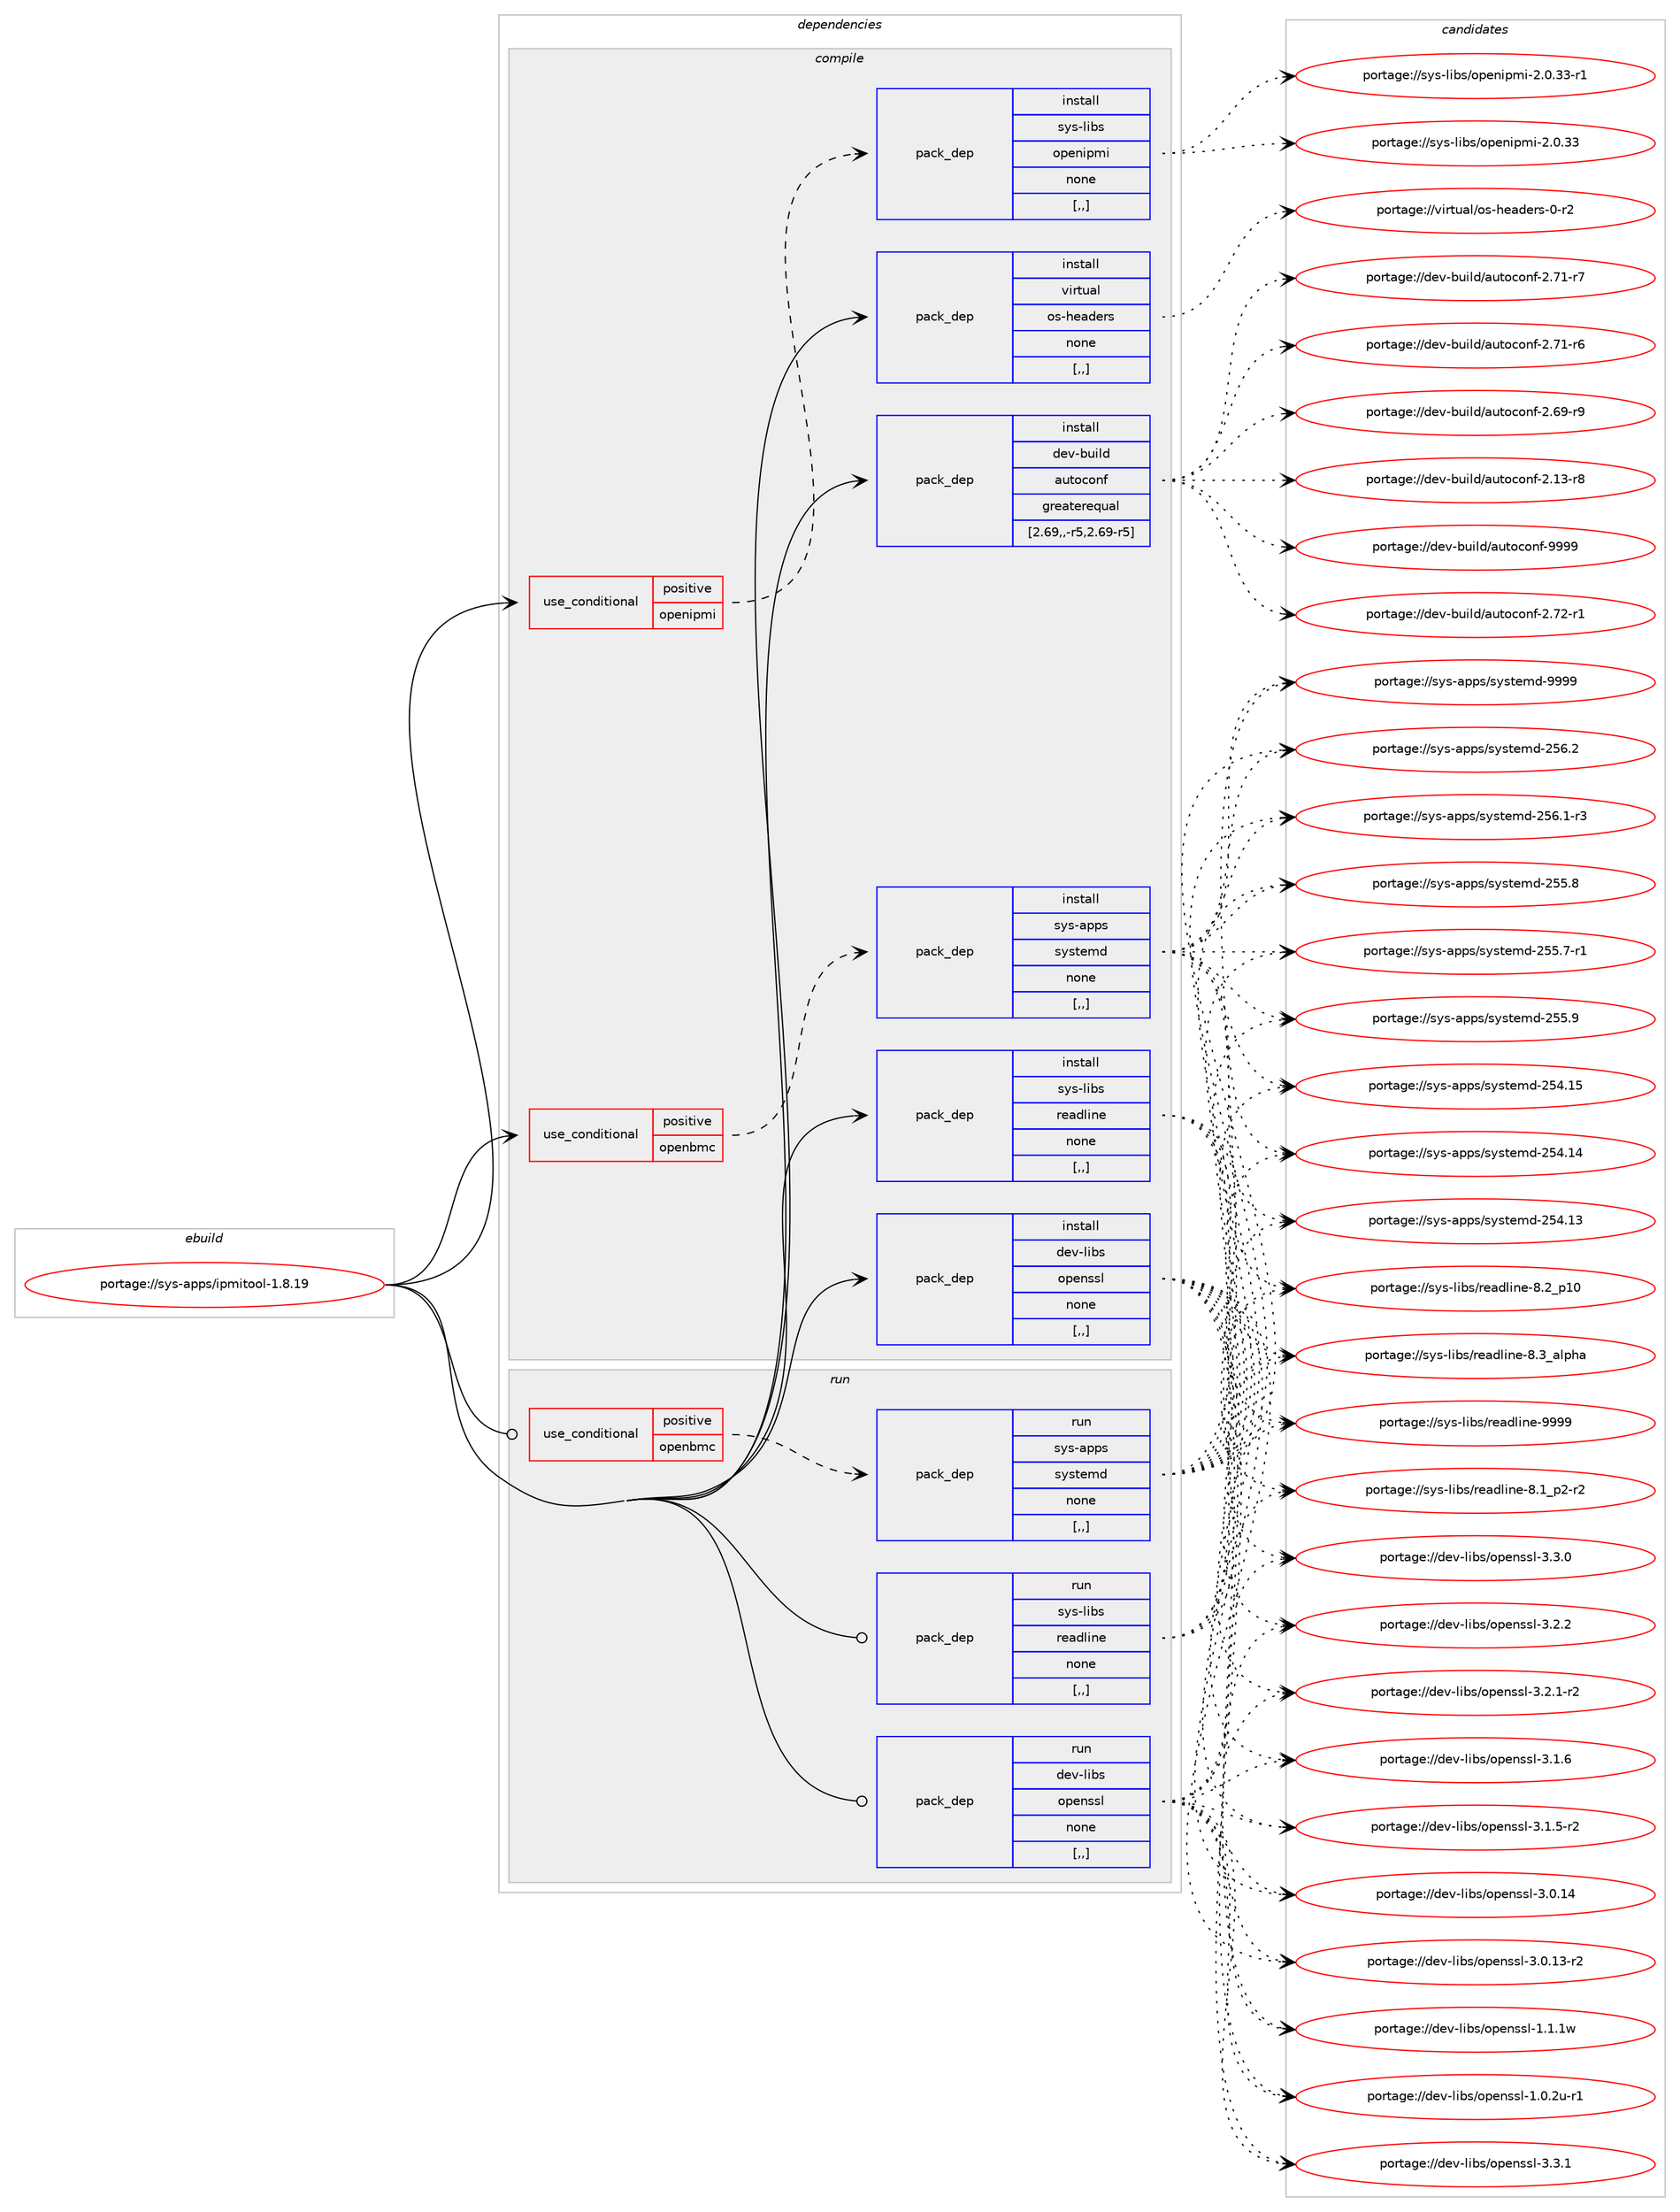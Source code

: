 digraph prolog {

# *************
# Graph options
# *************

newrank=true;
concentrate=true;
compound=true;
graph [rankdir=LR,fontname=Helvetica,fontsize=10,ranksep=1.5];#, ranksep=2.5, nodesep=0.2];
edge  [arrowhead=vee];
node  [fontname=Helvetica,fontsize=10];

# **********
# The ebuild
# **********

subgraph cluster_leftcol {
color=gray;
label=<<i>ebuild</i>>;
id [label="portage://sys-apps/ipmitool-1.8.19", color=red, width=4, href="../sys-apps/ipmitool-1.8.19.svg"];
}

# ****************
# The dependencies
# ****************

subgraph cluster_midcol {
color=gray;
label=<<i>dependencies</i>>;
subgraph cluster_compile {
fillcolor="#eeeeee";
style=filled;
label=<<i>compile</i>>;
subgraph cond110652 {
dependency418836 [label=<<TABLE BORDER="0" CELLBORDER="1" CELLSPACING="0" CELLPADDING="4"><TR><TD ROWSPAN="3" CELLPADDING="10">use_conditional</TD></TR><TR><TD>positive</TD></TR><TR><TD>openbmc</TD></TR></TABLE>>, shape=none, color=red];
subgraph pack305245 {
dependency418837 [label=<<TABLE BORDER="0" CELLBORDER="1" CELLSPACING="0" CELLPADDING="4" WIDTH="220"><TR><TD ROWSPAN="6" CELLPADDING="30">pack_dep</TD></TR><TR><TD WIDTH="110">install</TD></TR><TR><TD>sys-apps</TD></TR><TR><TD>systemd</TD></TR><TR><TD>none</TD></TR><TR><TD>[,,]</TD></TR></TABLE>>, shape=none, color=blue];
}
dependency418836:e -> dependency418837:w [weight=20,style="dashed",arrowhead="vee"];
}
id:e -> dependency418836:w [weight=20,style="solid",arrowhead="vee"];
subgraph cond110653 {
dependency418838 [label=<<TABLE BORDER="0" CELLBORDER="1" CELLSPACING="0" CELLPADDING="4"><TR><TD ROWSPAN="3" CELLPADDING="10">use_conditional</TD></TR><TR><TD>positive</TD></TR><TR><TD>openipmi</TD></TR></TABLE>>, shape=none, color=red];
subgraph pack305246 {
dependency418839 [label=<<TABLE BORDER="0" CELLBORDER="1" CELLSPACING="0" CELLPADDING="4" WIDTH="220"><TR><TD ROWSPAN="6" CELLPADDING="30">pack_dep</TD></TR><TR><TD WIDTH="110">install</TD></TR><TR><TD>sys-libs</TD></TR><TR><TD>openipmi</TD></TR><TR><TD>none</TD></TR><TR><TD>[,,]</TD></TR></TABLE>>, shape=none, color=blue];
}
dependency418838:e -> dependency418839:w [weight=20,style="dashed",arrowhead="vee"];
}
id:e -> dependency418838:w [weight=20,style="solid",arrowhead="vee"];
subgraph pack305247 {
dependency418840 [label=<<TABLE BORDER="0" CELLBORDER="1" CELLSPACING="0" CELLPADDING="4" WIDTH="220"><TR><TD ROWSPAN="6" CELLPADDING="30">pack_dep</TD></TR><TR><TD WIDTH="110">install</TD></TR><TR><TD>dev-build</TD></TR><TR><TD>autoconf</TD></TR><TR><TD>greaterequal</TD></TR><TR><TD>[2.69,,-r5,2.69-r5]</TD></TR></TABLE>>, shape=none, color=blue];
}
id:e -> dependency418840:w [weight=20,style="solid",arrowhead="vee"];
subgraph pack305248 {
dependency418841 [label=<<TABLE BORDER="0" CELLBORDER="1" CELLSPACING="0" CELLPADDING="4" WIDTH="220"><TR><TD ROWSPAN="6" CELLPADDING="30">pack_dep</TD></TR><TR><TD WIDTH="110">install</TD></TR><TR><TD>dev-libs</TD></TR><TR><TD>openssl</TD></TR><TR><TD>none</TD></TR><TR><TD>[,,]</TD></TR></TABLE>>, shape=none, color=blue];
}
id:e -> dependency418841:w [weight=20,style="solid",arrowhead="vee"];
subgraph pack305249 {
dependency418842 [label=<<TABLE BORDER="0" CELLBORDER="1" CELLSPACING="0" CELLPADDING="4" WIDTH="220"><TR><TD ROWSPAN="6" CELLPADDING="30">pack_dep</TD></TR><TR><TD WIDTH="110">install</TD></TR><TR><TD>sys-libs</TD></TR><TR><TD>readline</TD></TR><TR><TD>none</TD></TR><TR><TD>[,,]</TD></TR></TABLE>>, shape=none, color=blue];
}
id:e -> dependency418842:w [weight=20,style="solid",arrowhead="vee"];
subgraph pack305250 {
dependency418843 [label=<<TABLE BORDER="0" CELLBORDER="1" CELLSPACING="0" CELLPADDING="4" WIDTH="220"><TR><TD ROWSPAN="6" CELLPADDING="30">pack_dep</TD></TR><TR><TD WIDTH="110">install</TD></TR><TR><TD>virtual</TD></TR><TR><TD>os-headers</TD></TR><TR><TD>none</TD></TR><TR><TD>[,,]</TD></TR></TABLE>>, shape=none, color=blue];
}
id:e -> dependency418843:w [weight=20,style="solid",arrowhead="vee"];
}
subgraph cluster_compileandrun {
fillcolor="#eeeeee";
style=filled;
label=<<i>compile and run</i>>;
}
subgraph cluster_run {
fillcolor="#eeeeee";
style=filled;
label=<<i>run</i>>;
subgraph cond110654 {
dependency418844 [label=<<TABLE BORDER="0" CELLBORDER="1" CELLSPACING="0" CELLPADDING="4"><TR><TD ROWSPAN="3" CELLPADDING="10">use_conditional</TD></TR><TR><TD>positive</TD></TR><TR><TD>openbmc</TD></TR></TABLE>>, shape=none, color=red];
subgraph pack305251 {
dependency418845 [label=<<TABLE BORDER="0" CELLBORDER="1" CELLSPACING="0" CELLPADDING="4" WIDTH="220"><TR><TD ROWSPAN="6" CELLPADDING="30">pack_dep</TD></TR><TR><TD WIDTH="110">run</TD></TR><TR><TD>sys-apps</TD></TR><TR><TD>systemd</TD></TR><TR><TD>none</TD></TR><TR><TD>[,,]</TD></TR></TABLE>>, shape=none, color=blue];
}
dependency418844:e -> dependency418845:w [weight=20,style="dashed",arrowhead="vee"];
}
id:e -> dependency418844:w [weight=20,style="solid",arrowhead="odot"];
subgraph pack305252 {
dependency418846 [label=<<TABLE BORDER="0" CELLBORDER="1" CELLSPACING="0" CELLPADDING="4" WIDTH="220"><TR><TD ROWSPAN="6" CELLPADDING="30">pack_dep</TD></TR><TR><TD WIDTH="110">run</TD></TR><TR><TD>dev-libs</TD></TR><TR><TD>openssl</TD></TR><TR><TD>none</TD></TR><TR><TD>[,,]</TD></TR></TABLE>>, shape=none, color=blue];
}
id:e -> dependency418846:w [weight=20,style="solid",arrowhead="odot"];
subgraph pack305253 {
dependency418847 [label=<<TABLE BORDER="0" CELLBORDER="1" CELLSPACING="0" CELLPADDING="4" WIDTH="220"><TR><TD ROWSPAN="6" CELLPADDING="30">pack_dep</TD></TR><TR><TD WIDTH="110">run</TD></TR><TR><TD>sys-libs</TD></TR><TR><TD>readline</TD></TR><TR><TD>none</TD></TR><TR><TD>[,,]</TD></TR></TABLE>>, shape=none, color=blue];
}
id:e -> dependency418847:w [weight=20,style="solid",arrowhead="odot"];
}
}

# **************
# The candidates
# **************

subgraph cluster_choices {
rank=same;
color=gray;
label=<<i>candidates</i>>;

subgraph choice305245 {
color=black;
nodesep=1;
choice1151211154597112112115471151211151161011091004557575757 [label="portage://sys-apps/systemd-9999", color=red, width=4,href="../sys-apps/systemd-9999.svg"];
choice115121115459711211211547115121115116101109100455053544650 [label="portage://sys-apps/systemd-256.2", color=red, width=4,href="../sys-apps/systemd-256.2.svg"];
choice1151211154597112112115471151211151161011091004550535446494511451 [label="portage://sys-apps/systemd-256.1-r3", color=red, width=4,href="../sys-apps/systemd-256.1-r3.svg"];
choice115121115459711211211547115121115116101109100455053534657 [label="portage://sys-apps/systemd-255.9", color=red, width=4,href="../sys-apps/systemd-255.9.svg"];
choice115121115459711211211547115121115116101109100455053534656 [label="portage://sys-apps/systemd-255.8", color=red, width=4,href="../sys-apps/systemd-255.8.svg"];
choice1151211154597112112115471151211151161011091004550535346554511449 [label="portage://sys-apps/systemd-255.7-r1", color=red, width=4,href="../sys-apps/systemd-255.7-r1.svg"];
choice11512111545971121121154711512111511610110910045505352464953 [label="portage://sys-apps/systemd-254.15", color=red, width=4,href="../sys-apps/systemd-254.15.svg"];
choice11512111545971121121154711512111511610110910045505352464952 [label="portage://sys-apps/systemd-254.14", color=red, width=4,href="../sys-apps/systemd-254.14.svg"];
choice11512111545971121121154711512111511610110910045505352464951 [label="portage://sys-apps/systemd-254.13", color=red, width=4,href="../sys-apps/systemd-254.13.svg"];
dependency418837:e -> choice1151211154597112112115471151211151161011091004557575757:w [style=dotted,weight="100"];
dependency418837:e -> choice115121115459711211211547115121115116101109100455053544650:w [style=dotted,weight="100"];
dependency418837:e -> choice1151211154597112112115471151211151161011091004550535446494511451:w [style=dotted,weight="100"];
dependency418837:e -> choice115121115459711211211547115121115116101109100455053534657:w [style=dotted,weight="100"];
dependency418837:e -> choice115121115459711211211547115121115116101109100455053534656:w [style=dotted,weight="100"];
dependency418837:e -> choice1151211154597112112115471151211151161011091004550535346554511449:w [style=dotted,weight="100"];
dependency418837:e -> choice11512111545971121121154711512111511610110910045505352464953:w [style=dotted,weight="100"];
dependency418837:e -> choice11512111545971121121154711512111511610110910045505352464952:w [style=dotted,weight="100"];
dependency418837:e -> choice11512111545971121121154711512111511610110910045505352464951:w [style=dotted,weight="100"];
}
subgraph choice305246 {
color=black;
nodesep=1;
choice115121115451081059811547111112101110105112109105455046484651514511449 [label="portage://sys-libs/openipmi-2.0.33-r1", color=red, width=4,href="../sys-libs/openipmi-2.0.33-r1.svg"];
choice11512111545108105981154711111210111010511210910545504648465151 [label="portage://sys-libs/openipmi-2.0.33", color=red, width=4,href="../sys-libs/openipmi-2.0.33.svg"];
dependency418839:e -> choice115121115451081059811547111112101110105112109105455046484651514511449:w [style=dotted,weight="100"];
dependency418839:e -> choice11512111545108105981154711111210111010511210910545504648465151:w [style=dotted,weight="100"];
}
subgraph choice305247 {
color=black;
nodesep=1;
choice10010111845981171051081004797117116111991111101024557575757 [label="portage://dev-build/autoconf-9999", color=red, width=4,href="../dev-build/autoconf-9999.svg"];
choice100101118459811710510810047971171161119911111010245504655504511449 [label="portage://dev-build/autoconf-2.72-r1", color=red, width=4,href="../dev-build/autoconf-2.72-r1.svg"];
choice100101118459811710510810047971171161119911111010245504655494511455 [label="portage://dev-build/autoconf-2.71-r7", color=red, width=4,href="../dev-build/autoconf-2.71-r7.svg"];
choice100101118459811710510810047971171161119911111010245504655494511454 [label="portage://dev-build/autoconf-2.71-r6", color=red, width=4,href="../dev-build/autoconf-2.71-r6.svg"];
choice100101118459811710510810047971171161119911111010245504654574511457 [label="portage://dev-build/autoconf-2.69-r9", color=red, width=4,href="../dev-build/autoconf-2.69-r9.svg"];
choice100101118459811710510810047971171161119911111010245504649514511456 [label="portage://dev-build/autoconf-2.13-r8", color=red, width=4,href="../dev-build/autoconf-2.13-r8.svg"];
dependency418840:e -> choice10010111845981171051081004797117116111991111101024557575757:w [style=dotted,weight="100"];
dependency418840:e -> choice100101118459811710510810047971171161119911111010245504655504511449:w [style=dotted,weight="100"];
dependency418840:e -> choice100101118459811710510810047971171161119911111010245504655494511455:w [style=dotted,weight="100"];
dependency418840:e -> choice100101118459811710510810047971171161119911111010245504655494511454:w [style=dotted,weight="100"];
dependency418840:e -> choice100101118459811710510810047971171161119911111010245504654574511457:w [style=dotted,weight="100"];
dependency418840:e -> choice100101118459811710510810047971171161119911111010245504649514511456:w [style=dotted,weight="100"];
}
subgraph choice305248 {
color=black;
nodesep=1;
choice100101118451081059811547111112101110115115108455146514649 [label="portage://dev-libs/openssl-3.3.1", color=red, width=4,href="../dev-libs/openssl-3.3.1.svg"];
choice100101118451081059811547111112101110115115108455146514648 [label="portage://dev-libs/openssl-3.3.0", color=red, width=4,href="../dev-libs/openssl-3.3.0.svg"];
choice100101118451081059811547111112101110115115108455146504650 [label="portage://dev-libs/openssl-3.2.2", color=red, width=4,href="../dev-libs/openssl-3.2.2.svg"];
choice1001011184510810598115471111121011101151151084551465046494511450 [label="portage://dev-libs/openssl-3.2.1-r2", color=red, width=4,href="../dev-libs/openssl-3.2.1-r2.svg"];
choice100101118451081059811547111112101110115115108455146494654 [label="portage://dev-libs/openssl-3.1.6", color=red, width=4,href="../dev-libs/openssl-3.1.6.svg"];
choice1001011184510810598115471111121011101151151084551464946534511450 [label="portage://dev-libs/openssl-3.1.5-r2", color=red, width=4,href="../dev-libs/openssl-3.1.5-r2.svg"];
choice10010111845108105981154711111210111011511510845514648464952 [label="portage://dev-libs/openssl-3.0.14", color=red, width=4,href="../dev-libs/openssl-3.0.14.svg"];
choice100101118451081059811547111112101110115115108455146484649514511450 [label="portage://dev-libs/openssl-3.0.13-r2", color=red, width=4,href="../dev-libs/openssl-3.0.13-r2.svg"];
choice100101118451081059811547111112101110115115108454946494649119 [label="portage://dev-libs/openssl-1.1.1w", color=red, width=4,href="../dev-libs/openssl-1.1.1w.svg"];
choice1001011184510810598115471111121011101151151084549464846501174511449 [label="portage://dev-libs/openssl-1.0.2u-r1", color=red, width=4,href="../dev-libs/openssl-1.0.2u-r1.svg"];
dependency418841:e -> choice100101118451081059811547111112101110115115108455146514649:w [style=dotted,weight="100"];
dependency418841:e -> choice100101118451081059811547111112101110115115108455146514648:w [style=dotted,weight="100"];
dependency418841:e -> choice100101118451081059811547111112101110115115108455146504650:w [style=dotted,weight="100"];
dependency418841:e -> choice1001011184510810598115471111121011101151151084551465046494511450:w [style=dotted,weight="100"];
dependency418841:e -> choice100101118451081059811547111112101110115115108455146494654:w [style=dotted,weight="100"];
dependency418841:e -> choice1001011184510810598115471111121011101151151084551464946534511450:w [style=dotted,weight="100"];
dependency418841:e -> choice10010111845108105981154711111210111011511510845514648464952:w [style=dotted,weight="100"];
dependency418841:e -> choice100101118451081059811547111112101110115115108455146484649514511450:w [style=dotted,weight="100"];
dependency418841:e -> choice100101118451081059811547111112101110115115108454946494649119:w [style=dotted,weight="100"];
dependency418841:e -> choice1001011184510810598115471111121011101151151084549464846501174511449:w [style=dotted,weight="100"];
}
subgraph choice305249 {
color=black;
nodesep=1;
choice115121115451081059811547114101971001081051101014557575757 [label="portage://sys-libs/readline-9999", color=red, width=4,href="../sys-libs/readline-9999.svg"];
choice1151211154510810598115471141019710010810511010145564651959710811210497 [label="portage://sys-libs/readline-8.3_alpha", color=red, width=4,href="../sys-libs/readline-8.3_alpha.svg"];
choice1151211154510810598115471141019710010810511010145564650951124948 [label="portage://sys-libs/readline-8.2_p10", color=red, width=4,href="../sys-libs/readline-8.2_p10.svg"];
choice115121115451081059811547114101971001081051101014556464995112504511450 [label="portage://sys-libs/readline-8.1_p2-r2", color=red, width=4,href="../sys-libs/readline-8.1_p2-r2.svg"];
dependency418842:e -> choice115121115451081059811547114101971001081051101014557575757:w [style=dotted,weight="100"];
dependency418842:e -> choice1151211154510810598115471141019710010810511010145564651959710811210497:w [style=dotted,weight="100"];
dependency418842:e -> choice1151211154510810598115471141019710010810511010145564650951124948:w [style=dotted,weight="100"];
dependency418842:e -> choice115121115451081059811547114101971001081051101014556464995112504511450:w [style=dotted,weight="100"];
}
subgraph choice305250 {
color=black;
nodesep=1;
choice1181051141161179710847111115451041019710010111411545484511450 [label="portage://virtual/os-headers-0-r2", color=red, width=4,href="../virtual/os-headers-0-r2.svg"];
dependency418843:e -> choice1181051141161179710847111115451041019710010111411545484511450:w [style=dotted,weight="100"];
}
subgraph choice305251 {
color=black;
nodesep=1;
choice1151211154597112112115471151211151161011091004557575757 [label="portage://sys-apps/systemd-9999", color=red, width=4,href="../sys-apps/systemd-9999.svg"];
choice115121115459711211211547115121115116101109100455053544650 [label="portage://sys-apps/systemd-256.2", color=red, width=4,href="../sys-apps/systemd-256.2.svg"];
choice1151211154597112112115471151211151161011091004550535446494511451 [label="portage://sys-apps/systemd-256.1-r3", color=red, width=4,href="../sys-apps/systemd-256.1-r3.svg"];
choice115121115459711211211547115121115116101109100455053534657 [label="portage://sys-apps/systemd-255.9", color=red, width=4,href="../sys-apps/systemd-255.9.svg"];
choice115121115459711211211547115121115116101109100455053534656 [label="portage://sys-apps/systemd-255.8", color=red, width=4,href="../sys-apps/systemd-255.8.svg"];
choice1151211154597112112115471151211151161011091004550535346554511449 [label="portage://sys-apps/systemd-255.7-r1", color=red, width=4,href="../sys-apps/systemd-255.7-r1.svg"];
choice11512111545971121121154711512111511610110910045505352464953 [label="portage://sys-apps/systemd-254.15", color=red, width=4,href="../sys-apps/systemd-254.15.svg"];
choice11512111545971121121154711512111511610110910045505352464952 [label="portage://sys-apps/systemd-254.14", color=red, width=4,href="../sys-apps/systemd-254.14.svg"];
choice11512111545971121121154711512111511610110910045505352464951 [label="portage://sys-apps/systemd-254.13", color=red, width=4,href="../sys-apps/systemd-254.13.svg"];
dependency418845:e -> choice1151211154597112112115471151211151161011091004557575757:w [style=dotted,weight="100"];
dependency418845:e -> choice115121115459711211211547115121115116101109100455053544650:w [style=dotted,weight="100"];
dependency418845:e -> choice1151211154597112112115471151211151161011091004550535446494511451:w [style=dotted,weight="100"];
dependency418845:e -> choice115121115459711211211547115121115116101109100455053534657:w [style=dotted,weight="100"];
dependency418845:e -> choice115121115459711211211547115121115116101109100455053534656:w [style=dotted,weight="100"];
dependency418845:e -> choice1151211154597112112115471151211151161011091004550535346554511449:w [style=dotted,weight="100"];
dependency418845:e -> choice11512111545971121121154711512111511610110910045505352464953:w [style=dotted,weight="100"];
dependency418845:e -> choice11512111545971121121154711512111511610110910045505352464952:w [style=dotted,weight="100"];
dependency418845:e -> choice11512111545971121121154711512111511610110910045505352464951:w [style=dotted,weight="100"];
}
subgraph choice305252 {
color=black;
nodesep=1;
choice100101118451081059811547111112101110115115108455146514649 [label="portage://dev-libs/openssl-3.3.1", color=red, width=4,href="../dev-libs/openssl-3.3.1.svg"];
choice100101118451081059811547111112101110115115108455146514648 [label="portage://dev-libs/openssl-3.3.0", color=red, width=4,href="../dev-libs/openssl-3.3.0.svg"];
choice100101118451081059811547111112101110115115108455146504650 [label="portage://dev-libs/openssl-3.2.2", color=red, width=4,href="../dev-libs/openssl-3.2.2.svg"];
choice1001011184510810598115471111121011101151151084551465046494511450 [label="portage://dev-libs/openssl-3.2.1-r2", color=red, width=4,href="../dev-libs/openssl-3.2.1-r2.svg"];
choice100101118451081059811547111112101110115115108455146494654 [label="portage://dev-libs/openssl-3.1.6", color=red, width=4,href="../dev-libs/openssl-3.1.6.svg"];
choice1001011184510810598115471111121011101151151084551464946534511450 [label="portage://dev-libs/openssl-3.1.5-r2", color=red, width=4,href="../dev-libs/openssl-3.1.5-r2.svg"];
choice10010111845108105981154711111210111011511510845514648464952 [label="portage://dev-libs/openssl-3.0.14", color=red, width=4,href="../dev-libs/openssl-3.0.14.svg"];
choice100101118451081059811547111112101110115115108455146484649514511450 [label="portage://dev-libs/openssl-3.0.13-r2", color=red, width=4,href="../dev-libs/openssl-3.0.13-r2.svg"];
choice100101118451081059811547111112101110115115108454946494649119 [label="portage://dev-libs/openssl-1.1.1w", color=red, width=4,href="../dev-libs/openssl-1.1.1w.svg"];
choice1001011184510810598115471111121011101151151084549464846501174511449 [label="portage://dev-libs/openssl-1.0.2u-r1", color=red, width=4,href="../dev-libs/openssl-1.0.2u-r1.svg"];
dependency418846:e -> choice100101118451081059811547111112101110115115108455146514649:w [style=dotted,weight="100"];
dependency418846:e -> choice100101118451081059811547111112101110115115108455146514648:w [style=dotted,weight="100"];
dependency418846:e -> choice100101118451081059811547111112101110115115108455146504650:w [style=dotted,weight="100"];
dependency418846:e -> choice1001011184510810598115471111121011101151151084551465046494511450:w [style=dotted,weight="100"];
dependency418846:e -> choice100101118451081059811547111112101110115115108455146494654:w [style=dotted,weight="100"];
dependency418846:e -> choice1001011184510810598115471111121011101151151084551464946534511450:w [style=dotted,weight="100"];
dependency418846:e -> choice10010111845108105981154711111210111011511510845514648464952:w [style=dotted,weight="100"];
dependency418846:e -> choice100101118451081059811547111112101110115115108455146484649514511450:w [style=dotted,weight="100"];
dependency418846:e -> choice100101118451081059811547111112101110115115108454946494649119:w [style=dotted,weight="100"];
dependency418846:e -> choice1001011184510810598115471111121011101151151084549464846501174511449:w [style=dotted,weight="100"];
}
subgraph choice305253 {
color=black;
nodesep=1;
choice115121115451081059811547114101971001081051101014557575757 [label="portage://sys-libs/readline-9999", color=red, width=4,href="../sys-libs/readline-9999.svg"];
choice1151211154510810598115471141019710010810511010145564651959710811210497 [label="portage://sys-libs/readline-8.3_alpha", color=red, width=4,href="../sys-libs/readline-8.3_alpha.svg"];
choice1151211154510810598115471141019710010810511010145564650951124948 [label="portage://sys-libs/readline-8.2_p10", color=red, width=4,href="../sys-libs/readline-8.2_p10.svg"];
choice115121115451081059811547114101971001081051101014556464995112504511450 [label="portage://sys-libs/readline-8.1_p2-r2", color=red, width=4,href="../sys-libs/readline-8.1_p2-r2.svg"];
dependency418847:e -> choice115121115451081059811547114101971001081051101014557575757:w [style=dotted,weight="100"];
dependency418847:e -> choice1151211154510810598115471141019710010810511010145564651959710811210497:w [style=dotted,weight="100"];
dependency418847:e -> choice1151211154510810598115471141019710010810511010145564650951124948:w [style=dotted,weight="100"];
dependency418847:e -> choice115121115451081059811547114101971001081051101014556464995112504511450:w [style=dotted,weight="100"];
}
}

}
